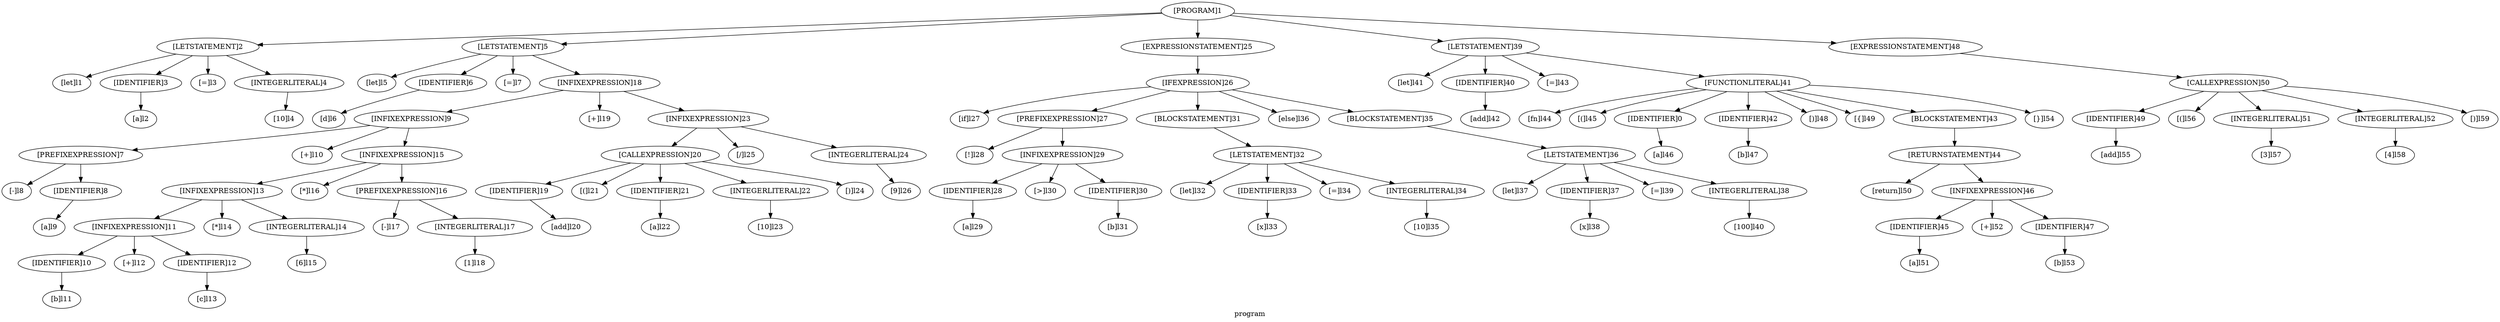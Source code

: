 digraph ast {
label = "program";
"[PROGRAM]1"->"[LETSTATEMENT]2";
"[LETSTATEMENT]2"->"[let]l1";
"[LETSTATEMENT]2"->"[IDENTIFIER]3";
"[IDENTIFIER]3"->"[a]l2";
"[LETSTATEMENT]2"->"[=]l3";
"[LETSTATEMENT]2"->"[INTEGERLITERAL]4";
"[INTEGERLITERAL]4"->"[10]l4";
"[PROGRAM]1"->"[LETSTATEMENT]5";
"[LETSTATEMENT]5"->"[let]l5";
"[LETSTATEMENT]5"->"[IDENTIFIER]6";
"[IDENTIFIER]6"->"[d]l6";
"[LETSTATEMENT]5"->"[=]l7";
"[LETSTATEMENT]5"->"[INFIXEXPRESSION]18";
"[INFIXEXPRESSION]18"->"[INFIXEXPRESSION]9";
"[INFIXEXPRESSION]9"->"[PREFIXEXPRESSION]7";
"[PREFIXEXPRESSION]7"->"[-]l8";
"[PREFIXEXPRESSION]7"->"[IDENTIFIER]8";
"[IDENTIFIER]8"->"[a]l9";
"[INFIXEXPRESSION]9"->"[+]l10";
"[INFIXEXPRESSION]9"->"[INFIXEXPRESSION]15";
"[INFIXEXPRESSION]15"->"[INFIXEXPRESSION]13";
"[INFIXEXPRESSION]13"->"[INFIXEXPRESSION]11";
"[INFIXEXPRESSION]11"->"[IDENTIFIER]10";
"[IDENTIFIER]10"->"[b]l11";
"[INFIXEXPRESSION]11"->"[+]l12";
"[INFIXEXPRESSION]11"->"[IDENTIFIER]12";
"[IDENTIFIER]12"->"[c]l13";
"[INFIXEXPRESSION]13"->"[*]l14";
"[INFIXEXPRESSION]13"->"[INTEGERLITERAL]14";
"[INTEGERLITERAL]14"->"[6]l15";
"[INFIXEXPRESSION]15"->"[*]l16";
"[INFIXEXPRESSION]15"->"[PREFIXEXPRESSION]16";
"[PREFIXEXPRESSION]16"->"[-]l17";
"[PREFIXEXPRESSION]16"->"[INTEGERLITERAL]17";
"[INTEGERLITERAL]17"->"[1]l18";
"[INFIXEXPRESSION]18"->"[+]l19";
"[INFIXEXPRESSION]18"->"[INFIXEXPRESSION]23";
"[INFIXEXPRESSION]23"->"[CALLEXPRESSION]20";
"[CALLEXPRESSION]20"->"[IDENTIFIER]19";
"[IDENTIFIER]19"->"[add]l20";
"[CALLEXPRESSION]20"->"[(]l21";
"[CALLEXPRESSION]20"->"[IDENTIFIER]21";
"[IDENTIFIER]21"->"[a]l22";
"[CALLEXPRESSION]20"->"[INTEGERLITERAL]22";
"[INTEGERLITERAL]22"->"[10]l23";
"[CALLEXPRESSION]20"->"[)]l24";
"[INFIXEXPRESSION]23"->"[/]l25";
"[INFIXEXPRESSION]23"->"[INTEGERLITERAL]24";
"[INTEGERLITERAL]24"->"[9]l26";
"[PROGRAM]1"->"[EXPRESSIONSTATEMENT]25";
"[EXPRESSIONSTATEMENT]25"->"[IFEXPRESSION]26";
"[IFEXPRESSION]26"->"[if]l27";
"[IFEXPRESSION]26"->"[PREFIXEXPRESSION]27";
"[PREFIXEXPRESSION]27"->"[!]l28";
"[PREFIXEXPRESSION]27"->"[INFIXEXPRESSION]29";
"[INFIXEXPRESSION]29"->"[IDENTIFIER]28";
"[IDENTIFIER]28"->"[a]l29";
"[INFIXEXPRESSION]29"->"[>]l30";
"[INFIXEXPRESSION]29"->"[IDENTIFIER]30";
"[IDENTIFIER]30"->"[b]l31";
"[IFEXPRESSION]26"->"[BLOCKSTATEMENT]31";
"[BLOCKSTATEMENT]31"->"[LETSTATEMENT]32";
"[LETSTATEMENT]32"->"[let]l32";
"[LETSTATEMENT]32"->"[IDENTIFIER]33";
"[IDENTIFIER]33"->"[x]l33";
"[LETSTATEMENT]32"->"[=]l34";
"[LETSTATEMENT]32"->"[INTEGERLITERAL]34";
"[INTEGERLITERAL]34"->"[10]l35";
"[IFEXPRESSION]26"->"[else]l36";
"[IFEXPRESSION]26"->"[BLOCKSTATEMENT]35";
"[BLOCKSTATEMENT]35"->"[LETSTATEMENT]36";
"[LETSTATEMENT]36"->"[let]l37";
"[LETSTATEMENT]36"->"[IDENTIFIER]37";
"[IDENTIFIER]37"->"[x]l38";
"[LETSTATEMENT]36"->"[=]l39";
"[LETSTATEMENT]36"->"[INTEGERLITERAL]38";
"[INTEGERLITERAL]38"->"[100]l40";
"[PROGRAM]1"->"[LETSTATEMENT]39";
"[LETSTATEMENT]39"->"[let]l41";
"[LETSTATEMENT]39"->"[IDENTIFIER]40";
"[IDENTIFIER]40"->"[add]l42";
"[LETSTATEMENT]39"->"[=]l43";
"[LETSTATEMENT]39"->"[FUNCTIONLITERAL]41";
"[FUNCTIONLITERAL]41"->"[fn]l44";
"[FUNCTIONLITERAL]41"->"[(]l45";
"[FUNCTIONLITERAL]41"->"[IDENTIFIER]0";
"[IDENTIFIER]0"->"[a]l46";
"[FUNCTIONLITERAL]41"->"[IDENTIFIER]42";
"[IDENTIFIER]42"->"[b]l47";
"[FUNCTIONLITERAL]41"->"[)]l48";
"[FUNCTIONLITERAL]41"->"[{]l49";
"[FUNCTIONLITERAL]41"->"[BLOCKSTATEMENT]43";
"[BLOCKSTATEMENT]43"->"[RETURNSTATEMENT]44";
"[RETURNSTATEMENT]44"->"[return]l50";
"[RETURNSTATEMENT]44"->"[INFIXEXPRESSION]46";
"[INFIXEXPRESSION]46"->"[IDENTIFIER]45";
"[IDENTIFIER]45"->"[a]l51";
"[INFIXEXPRESSION]46"->"[+]l52";
"[INFIXEXPRESSION]46"->"[IDENTIFIER]47";
"[IDENTIFIER]47"->"[b]l53";
"[FUNCTIONLITERAL]41"->"[}]l54";
"[PROGRAM]1"->"[EXPRESSIONSTATEMENT]48";
"[EXPRESSIONSTATEMENT]48"->"[CALLEXPRESSION]50";
"[CALLEXPRESSION]50"->"[IDENTIFIER]49";
"[IDENTIFIER]49"->"[add]l55";
"[CALLEXPRESSION]50"->"[(]l56";
"[CALLEXPRESSION]50"->"[INTEGERLITERAL]51";
"[INTEGERLITERAL]51"->"[3]l57";
"[CALLEXPRESSION]50"->"[INTEGERLITERAL]52";
"[INTEGERLITERAL]52"->"[4]l58";
"[CALLEXPRESSION]50"->"[)]l59";
}